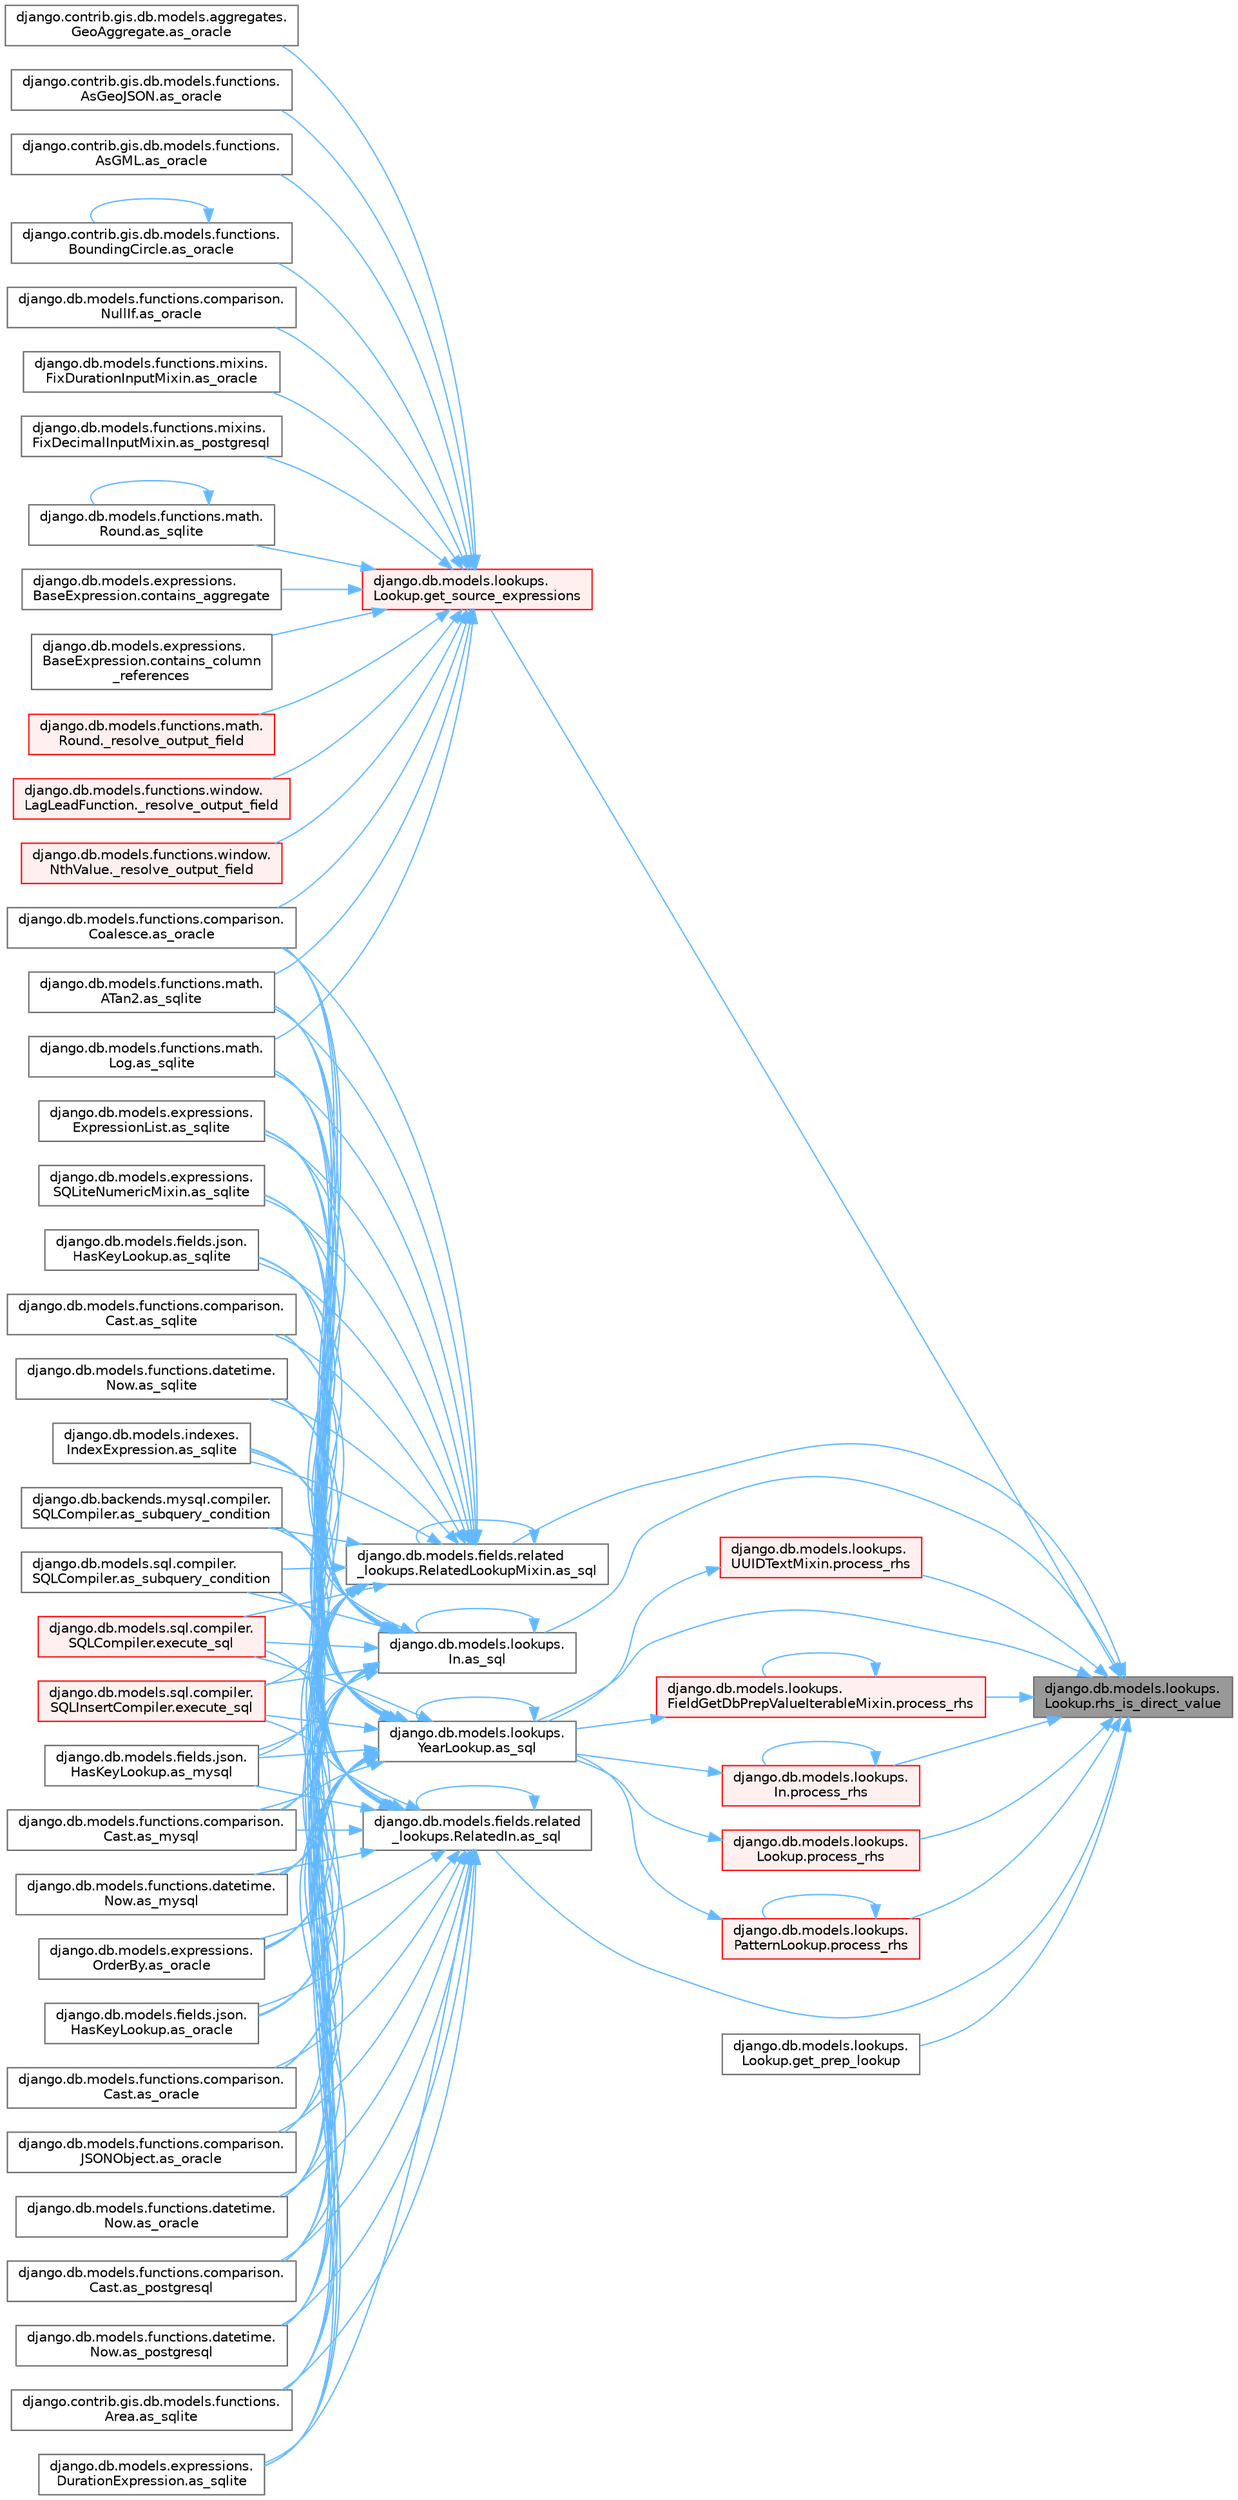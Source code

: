 digraph "django.db.models.lookups.Lookup.rhs_is_direct_value"
{
 // LATEX_PDF_SIZE
  bgcolor="transparent";
  edge [fontname=Helvetica,fontsize=10,labelfontname=Helvetica,labelfontsize=10];
  node [fontname=Helvetica,fontsize=10,shape=box,height=0.2,width=0.4];
  rankdir="RL";
  Node1 [id="Node000001",label="django.db.models.lookups.\lLookup.rhs_is_direct_value",height=0.2,width=0.4,color="gray40", fillcolor="grey60", style="filled", fontcolor="black",tooltip=" "];
  Node1 -> Node2 [id="edge1_Node000001_Node000002",dir="back",color="steelblue1",style="solid",tooltip=" "];
  Node2 [id="Node000002",label="django.db.models.fields.related\l_lookups.RelatedIn.as_sql",height=0.2,width=0.4,color="grey40", fillcolor="white", style="filled",URL="$classdjango_1_1db_1_1models_1_1fields_1_1related__lookups_1_1_related_in.html#a45d0a0e02cd48f58f7507d056c55d085",tooltip=" "];
  Node2 -> Node3 [id="edge2_Node000002_Node000003",dir="back",color="steelblue1",style="solid",tooltip=" "];
  Node3 [id="Node000003",label="django.db.models.fields.json.\lHasKeyLookup.as_mysql",height=0.2,width=0.4,color="grey40", fillcolor="white", style="filled",URL="$classdjango_1_1db_1_1models_1_1fields_1_1json_1_1_has_key_lookup.html#a10f67427287f2c0ea32513ca6f481e96",tooltip=" "];
  Node2 -> Node4 [id="edge3_Node000002_Node000004",dir="back",color="steelblue1",style="solid",tooltip=" "];
  Node4 [id="Node000004",label="django.db.models.functions.comparison.\lCast.as_mysql",height=0.2,width=0.4,color="grey40", fillcolor="white", style="filled",URL="$classdjango_1_1db_1_1models_1_1functions_1_1comparison_1_1_cast.html#a447737891e955909c6a381529a67a84e",tooltip=" "];
  Node2 -> Node5 [id="edge4_Node000002_Node000005",dir="back",color="steelblue1",style="solid",tooltip=" "];
  Node5 [id="Node000005",label="django.db.models.functions.datetime.\lNow.as_mysql",height=0.2,width=0.4,color="grey40", fillcolor="white", style="filled",URL="$classdjango_1_1db_1_1models_1_1functions_1_1datetime_1_1_now.html#a070a9334fb198086c0c4e96e9725d92b",tooltip=" "];
  Node2 -> Node6 [id="edge5_Node000002_Node000006",dir="back",color="steelblue1",style="solid",tooltip=" "];
  Node6 [id="Node000006",label="django.db.models.expressions.\lOrderBy.as_oracle",height=0.2,width=0.4,color="grey40", fillcolor="white", style="filled",URL="$classdjango_1_1db_1_1models_1_1expressions_1_1_order_by.html#af9b6ede9b0df85d6bcf54f983b3a8f6a",tooltip=" "];
  Node2 -> Node7 [id="edge6_Node000002_Node000007",dir="back",color="steelblue1",style="solid",tooltip=" "];
  Node7 [id="Node000007",label="django.db.models.fields.json.\lHasKeyLookup.as_oracle",height=0.2,width=0.4,color="grey40", fillcolor="white", style="filled",URL="$classdjango_1_1db_1_1models_1_1fields_1_1json_1_1_has_key_lookup.html#afbb88aa4fb23b3ec3acdc695c2f52398",tooltip=" "];
  Node2 -> Node8 [id="edge7_Node000002_Node000008",dir="back",color="steelblue1",style="solid",tooltip=" "];
  Node8 [id="Node000008",label="django.db.models.functions.comparison.\lCast.as_oracle",height=0.2,width=0.4,color="grey40", fillcolor="white", style="filled",URL="$classdjango_1_1db_1_1models_1_1functions_1_1comparison_1_1_cast.html#ad466cd7ca85dc257d9e2718f41a263ec",tooltip=" "];
  Node2 -> Node9 [id="edge8_Node000002_Node000009",dir="back",color="steelblue1",style="solid",tooltip=" "];
  Node9 [id="Node000009",label="django.db.models.functions.comparison.\lCoalesce.as_oracle",height=0.2,width=0.4,color="grey40", fillcolor="white", style="filled",URL="$classdjango_1_1db_1_1models_1_1functions_1_1comparison_1_1_coalesce.html#a1bbeea180ef3ef4d8ba5d51d33d6ef85",tooltip=" "];
  Node2 -> Node10 [id="edge9_Node000002_Node000010",dir="back",color="steelblue1",style="solid",tooltip=" "];
  Node10 [id="Node000010",label="django.db.models.functions.comparison.\lJSONObject.as_oracle",height=0.2,width=0.4,color="grey40", fillcolor="white", style="filled",URL="$classdjango_1_1db_1_1models_1_1functions_1_1comparison_1_1_j_s_o_n_object.html#a4b4fa1161d27b0a9bbbdd0370e9af364",tooltip=" "];
  Node2 -> Node11 [id="edge10_Node000002_Node000011",dir="back",color="steelblue1",style="solid",tooltip=" "];
  Node11 [id="Node000011",label="django.db.models.functions.datetime.\lNow.as_oracle",height=0.2,width=0.4,color="grey40", fillcolor="white", style="filled",URL="$classdjango_1_1db_1_1models_1_1functions_1_1datetime_1_1_now.html#ad5e1ae918a5c4d39f675f98280440538",tooltip=" "];
  Node2 -> Node12 [id="edge11_Node000002_Node000012",dir="back",color="steelblue1",style="solid",tooltip=" "];
  Node12 [id="Node000012",label="django.db.models.functions.comparison.\lCast.as_postgresql",height=0.2,width=0.4,color="grey40", fillcolor="white", style="filled",URL="$classdjango_1_1db_1_1models_1_1functions_1_1comparison_1_1_cast.html#ae51aa6aa6fe8ca7064d8bca2f8e05188",tooltip=" "];
  Node2 -> Node13 [id="edge12_Node000002_Node000013",dir="back",color="steelblue1",style="solid",tooltip=" "];
  Node13 [id="Node000013",label="django.db.models.functions.datetime.\lNow.as_postgresql",height=0.2,width=0.4,color="grey40", fillcolor="white", style="filled",URL="$classdjango_1_1db_1_1models_1_1functions_1_1datetime_1_1_now.html#af1402a88867fc6d69f3f56f655f37fca",tooltip=" "];
  Node2 -> Node2 [id="edge13_Node000002_Node000002",dir="back",color="steelblue1",style="solid",tooltip=" "];
  Node2 -> Node14 [id="edge14_Node000002_Node000014",dir="back",color="steelblue1",style="solid",tooltip=" "];
  Node14 [id="Node000014",label="django.contrib.gis.db.models.functions.\lArea.as_sqlite",height=0.2,width=0.4,color="grey40", fillcolor="white", style="filled",URL="$classdjango_1_1contrib_1_1gis_1_1db_1_1models_1_1functions_1_1_area.html#ab8bfa3d35d4368e04318069dd28bd2ca",tooltip=" "];
  Node2 -> Node15 [id="edge15_Node000002_Node000015",dir="back",color="steelblue1",style="solid",tooltip=" "];
  Node15 [id="Node000015",label="django.db.models.expressions.\lDurationExpression.as_sqlite",height=0.2,width=0.4,color="grey40", fillcolor="white", style="filled",URL="$classdjango_1_1db_1_1models_1_1expressions_1_1_duration_expression.html#a5f33f70ca03904ce9b2e9824652e9fff",tooltip=" "];
  Node2 -> Node16 [id="edge16_Node000002_Node000016",dir="back",color="steelblue1",style="solid",tooltip=" "];
  Node16 [id="Node000016",label="django.db.models.expressions.\lExpressionList.as_sqlite",height=0.2,width=0.4,color="grey40", fillcolor="white", style="filled",URL="$classdjango_1_1db_1_1models_1_1expressions_1_1_expression_list.html#ae577275a98dec786535830e8d24aa13e",tooltip=" "];
  Node2 -> Node17 [id="edge17_Node000002_Node000017",dir="back",color="steelblue1",style="solid",tooltip=" "];
  Node17 [id="Node000017",label="django.db.models.expressions.\lSQLiteNumericMixin.as_sqlite",height=0.2,width=0.4,color="grey40", fillcolor="white", style="filled",URL="$classdjango_1_1db_1_1models_1_1expressions_1_1_s_q_lite_numeric_mixin.html#a7c649b97074b00e095c4ee2b3bc62482",tooltip=" "];
  Node2 -> Node18 [id="edge18_Node000002_Node000018",dir="back",color="steelblue1",style="solid",tooltip=" "];
  Node18 [id="Node000018",label="django.db.models.fields.json.\lHasKeyLookup.as_sqlite",height=0.2,width=0.4,color="grey40", fillcolor="white", style="filled",URL="$classdjango_1_1db_1_1models_1_1fields_1_1json_1_1_has_key_lookup.html#aaa01efd0fa197e203c40f6f05b000141",tooltip=" "];
  Node2 -> Node19 [id="edge19_Node000002_Node000019",dir="back",color="steelblue1",style="solid",tooltip=" "];
  Node19 [id="Node000019",label="django.db.models.functions.comparison.\lCast.as_sqlite",height=0.2,width=0.4,color="grey40", fillcolor="white", style="filled",URL="$classdjango_1_1db_1_1models_1_1functions_1_1comparison_1_1_cast.html#a1943b51797a168ff6a3ad37005086d8c",tooltip=" "];
  Node2 -> Node20 [id="edge20_Node000002_Node000020",dir="back",color="steelblue1",style="solid",tooltip=" "];
  Node20 [id="Node000020",label="django.db.models.functions.datetime.\lNow.as_sqlite",height=0.2,width=0.4,color="grey40", fillcolor="white", style="filled",URL="$classdjango_1_1db_1_1models_1_1functions_1_1datetime_1_1_now.html#a5525700866738572645141dd6f2ef41c",tooltip=" "];
  Node2 -> Node21 [id="edge21_Node000002_Node000021",dir="back",color="steelblue1",style="solid",tooltip=" "];
  Node21 [id="Node000021",label="django.db.models.functions.math.\lATan2.as_sqlite",height=0.2,width=0.4,color="grey40", fillcolor="white", style="filled",URL="$classdjango_1_1db_1_1models_1_1functions_1_1math_1_1_a_tan2.html#ac343d11000341dfc431de19f416ea4b6",tooltip=" "];
  Node2 -> Node22 [id="edge22_Node000002_Node000022",dir="back",color="steelblue1",style="solid",tooltip=" "];
  Node22 [id="Node000022",label="django.db.models.functions.math.\lLog.as_sqlite",height=0.2,width=0.4,color="grey40", fillcolor="white", style="filled",URL="$classdjango_1_1db_1_1models_1_1functions_1_1math_1_1_log.html#afcc146563033738d87dd1dc17d005111",tooltip=" "];
  Node2 -> Node23 [id="edge23_Node000002_Node000023",dir="back",color="steelblue1",style="solid",tooltip=" "];
  Node23 [id="Node000023",label="django.db.models.indexes.\lIndexExpression.as_sqlite",height=0.2,width=0.4,color="grey40", fillcolor="white", style="filled",URL="$classdjango_1_1db_1_1models_1_1indexes_1_1_index_expression.html#af6e5b161cb97d0b8bce944455e8e0d53",tooltip=" "];
  Node2 -> Node24 [id="edge24_Node000002_Node000024",dir="back",color="steelblue1",style="solid",tooltip=" "];
  Node24 [id="Node000024",label="django.db.backends.mysql.compiler.\lSQLCompiler.as_subquery_condition",height=0.2,width=0.4,color="grey40", fillcolor="white", style="filled",URL="$classdjango_1_1db_1_1backends_1_1mysql_1_1compiler_1_1_s_q_l_compiler.html#ab79da4712a24ed75ce13002a54fe8d46",tooltip=" "];
  Node2 -> Node25 [id="edge25_Node000002_Node000025",dir="back",color="steelblue1",style="solid",tooltip=" "];
  Node25 [id="Node000025",label="django.db.models.sql.compiler.\lSQLCompiler.as_subquery_condition",height=0.2,width=0.4,color="grey40", fillcolor="white", style="filled",URL="$classdjango_1_1db_1_1models_1_1sql_1_1compiler_1_1_s_q_l_compiler.html#a78bdce11e05140ed74db8f5463bedfce",tooltip=" "];
  Node2 -> Node26 [id="edge26_Node000002_Node000026",dir="back",color="steelblue1",style="solid",tooltip=" "];
  Node26 [id="Node000026",label="django.db.models.sql.compiler.\lSQLCompiler.execute_sql",height=0.2,width=0.4,color="red", fillcolor="#FFF0F0", style="filled",URL="$classdjango_1_1db_1_1models_1_1sql_1_1compiler_1_1_s_q_l_compiler.html#a07cbbc7958a72203f8ebe9ba29b9356f",tooltip=" "];
  Node2 -> Node30 [id="edge27_Node000002_Node000030",dir="back",color="steelblue1",style="solid",tooltip=" "];
  Node30 [id="Node000030",label="django.db.models.sql.compiler.\lSQLInsertCompiler.execute_sql",height=0.2,width=0.4,color="red", fillcolor="#FFF0F0", style="filled",URL="$classdjango_1_1db_1_1models_1_1sql_1_1compiler_1_1_s_q_l_insert_compiler.html#a59b977e6c439adafa1c3b0092dd7074f",tooltip=" "];
  Node1 -> Node31 [id="edge28_Node000001_Node000031",dir="back",color="steelblue1",style="solid",tooltip=" "];
  Node31 [id="Node000031",label="django.db.models.fields.related\l_lookups.RelatedLookupMixin.as_sql",height=0.2,width=0.4,color="grey40", fillcolor="white", style="filled",URL="$classdjango_1_1db_1_1models_1_1fields_1_1related__lookups_1_1_related_lookup_mixin.html#a9c866a150590eacc827c35c09cd4e32d",tooltip=" "];
  Node31 -> Node3 [id="edge29_Node000031_Node000003",dir="back",color="steelblue1",style="solid",tooltip=" "];
  Node31 -> Node4 [id="edge30_Node000031_Node000004",dir="back",color="steelblue1",style="solid",tooltip=" "];
  Node31 -> Node5 [id="edge31_Node000031_Node000005",dir="back",color="steelblue1",style="solid",tooltip=" "];
  Node31 -> Node6 [id="edge32_Node000031_Node000006",dir="back",color="steelblue1",style="solid",tooltip=" "];
  Node31 -> Node7 [id="edge33_Node000031_Node000007",dir="back",color="steelblue1",style="solid",tooltip=" "];
  Node31 -> Node8 [id="edge34_Node000031_Node000008",dir="back",color="steelblue1",style="solid",tooltip=" "];
  Node31 -> Node9 [id="edge35_Node000031_Node000009",dir="back",color="steelblue1",style="solid",tooltip=" "];
  Node31 -> Node10 [id="edge36_Node000031_Node000010",dir="back",color="steelblue1",style="solid",tooltip=" "];
  Node31 -> Node11 [id="edge37_Node000031_Node000011",dir="back",color="steelblue1",style="solid",tooltip=" "];
  Node31 -> Node12 [id="edge38_Node000031_Node000012",dir="back",color="steelblue1",style="solid",tooltip=" "];
  Node31 -> Node13 [id="edge39_Node000031_Node000013",dir="back",color="steelblue1",style="solid",tooltip=" "];
  Node31 -> Node31 [id="edge40_Node000031_Node000031",dir="back",color="steelblue1",style="solid",tooltip=" "];
  Node31 -> Node14 [id="edge41_Node000031_Node000014",dir="back",color="steelblue1",style="solid",tooltip=" "];
  Node31 -> Node15 [id="edge42_Node000031_Node000015",dir="back",color="steelblue1",style="solid",tooltip=" "];
  Node31 -> Node16 [id="edge43_Node000031_Node000016",dir="back",color="steelblue1",style="solid",tooltip=" "];
  Node31 -> Node17 [id="edge44_Node000031_Node000017",dir="back",color="steelblue1",style="solid",tooltip=" "];
  Node31 -> Node18 [id="edge45_Node000031_Node000018",dir="back",color="steelblue1",style="solid",tooltip=" "];
  Node31 -> Node19 [id="edge46_Node000031_Node000019",dir="back",color="steelblue1",style="solid",tooltip=" "];
  Node31 -> Node20 [id="edge47_Node000031_Node000020",dir="back",color="steelblue1",style="solid",tooltip=" "];
  Node31 -> Node21 [id="edge48_Node000031_Node000021",dir="back",color="steelblue1",style="solid",tooltip=" "];
  Node31 -> Node22 [id="edge49_Node000031_Node000022",dir="back",color="steelblue1",style="solid",tooltip=" "];
  Node31 -> Node23 [id="edge50_Node000031_Node000023",dir="back",color="steelblue1",style="solid",tooltip=" "];
  Node31 -> Node24 [id="edge51_Node000031_Node000024",dir="back",color="steelblue1",style="solid",tooltip=" "];
  Node31 -> Node25 [id="edge52_Node000031_Node000025",dir="back",color="steelblue1",style="solid",tooltip=" "];
  Node31 -> Node26 [id="edge53_Node000031_Node000026",dir="back",color="steelblue1",style="solid",tooltip=" "];
  Node31 -> Node30 [id="edge54_Node000031_Node000030",dir="back",color="steelblue1",style="solid",tooltip=" "];
  Node1 -> Node32 [id="edge55_Node000001_Node000032",dir="back",color="steelblue1",style="solid",tooltip=" "];
  Node32 [id="Node000032",label="django.db.models.lookups.\lIn.as_sql",height=0.2,width=0.4,color="grey40", fillcolor="white", style="filled",URL="$classdjango_1_1db_1_1models_1_1lookups_1_1_in.html#a04635a74ce434d5e0f6c2d9d6ad6b308",tooltip=" "];
  Node32 -> Node3 [id="edge56_Node000032_Node000003",dir="back",color="steelblue1",style="solid",tooltip=" "];
  Node32 -> Node4 [id="edge57_Node000032_Node000004",dir="back",color="steelblue1",style="solid",tooltip=" "];
  Node32 -> Node5 [id="edge58_Node000032_Node000005",dir="back",color="steelblue1",style="solid",tooltip=" "];
  Node32 -> Node6 [id="edge59_Node000032_Node000006",dir="back",color="steelblue1",style="solid",tooltip=" "];
  Node32 -> Node7 [id="edge60_Node000032_Node000007",dir="back",color="steelblue1",style="solid",tooltip=" "];
  Node32 -> Node8 [id="edge61_Node000032_Node000008",dir="back",color="steelblue1",style="solid",tooltip=" "];
  Node32 -> Node9 [id="edge62_Node000032_Node000009",dir="back",color="steelblue1",style="solid",tooltip=" "];
  Node32 -> Node10 [id="edge63_Node000032_Node000010",dir="back",color="steelblue1",style="solid",tooltip=" "];
  Node32 -> Node11 [id="edge64_Node000032_Node000011",dir="back",color="steelblue1",style="solid",tooltip=" "];
  Node32 -> Node12 [id="edge65_Node000032_Node000012",dir="back",color="steelblue1",style="solid",tooltip=" "];
  Node32 -> Node13 [id="edge66_Node000032_Node000013",dir="back",color="steelblue1",style="solid",tooltip=" "];
  Node32 -> Node32 [id="edge67_Node000032_Node000032",dir="back",color="steelblue1",style="solid",tooltip=" "];
  Node32 -> Node14 [id="edge68_Node000032_Node000014",dir="back",color="steelblue1",style="solid",tooltip=" "];
  Node32 -> Node15 [id="edge69_Node000032_Node000015",dir="back",color="steelblue1",style="solid",tooltip=" "];
  Node32 -> Node16 [id="edge70_Node000032_Node000016",dir="back",color="steelblue1",style="solid",tooltip=" "];
  Node32 -> Node17 [id="edge71_Node000032_Node000017",dir="back",color="steelblue1",style="solid",tooltip=" "];
  Node32 -> Node18 [id="edge72_Node000032_Node000018",dir="back",color="steelblue1",style="solid",tooltip=" "];
  Node32 -> Node19 [id="edge73_Node000032_Node000019",dir="back",color="steelblue1",style="solid",tooltip=" "];
  Node32 -> Node20 [id="edge74_Node000032_Node000020",dir="back",color="steelblue1",style="solid",tooltip=" "];
  Node32 -> Node21 [id="edge75_Node000032_Node000021",dir="back",color="steelblue1",style="solid",tooltip=" "];
  Node32 -> Node22 [id="edge76_Node000032_Node000022",dir="back",color="steelblue1",style="solid",tooltip=" "];
  Node32 -> Node23 [id="edge77_Node000032_Node000023",dir="back",color="steelblue1",style="solid",tooltip=" "];
  Node32 -> Node24 [id="edge78_Node000032_Node000024",dir="back",color="steelblue1",style="solid",tooltip=" "];
  Node32 -> Node25 [id="edge79_Node000032_Node000025",dir="back",color="steelblue1",style="solid",tooltip=" "];
  Node32 -> Node26 [id="edge80_Node000032_Node000026",dir="back",color="steelblue1",style="solid",tooltip=" "];
  Node32 -> Node30 [id="edge81_Node000032_Node000030",dir="back",color="steelblue1",style="solid",tooltip=" "];
  Node1 -> Node33 [id="edge82_Node000001_Node000033",dir="back",color="steelblue1",style="solid",tooltip=" "];
  Node33 [id="Node000033",label="django.db.models.lookups.\lYearLookup.as_sql",height=0.2,width=0.4,color="grey40", fillcolor="white", style="filled",URL="$classdjango_1_1db_1_1models_1_1lookups_1_1_year_lookup.html#a0fefef3b3ac50f322fdbc4d9d150b356",tooltip=" "];
  Node33 -> Node3 [id="edge83_Node000033_Node000003",dir="back",color="steelblue1",style="solid",tooltip=" "];
  Node33 -> Node4 [id="edge84_Node000033_Node000004",dir="back",color="steelblue1",style="solid",tooltip=" "];
  Node33 -> Node5 [id="edge85_Node000033_Node000005",dir="back",color="steelblue1",style="solid",tooltip=" "];
  Node33 -> Node6 [id="edge86_Node000033_Node000006",dir="back",color="steelblue1",style="solid",tooltip=" "];
  Node33 -> Node7 [id="edge87_Node000033_Node000007",dir="back",color="steelblue1",style="solid",tooltip=" "];
  Node33 -> Node8 [id="edge88_Node000033_Node000008",dir="back",color="steelblue1",style="solid",tooltip=" "];
  Node33 -> Node9 [id="edge89_Node000033_Node000009",dir="back",color="steelblue1",style="solid",tooltip=" "];
  Node33 -> Node10 [id="edge90_Node000033_Node000010",dir="back",color="steelblue1",style="solid",tooltip=" "];
  Node33 -> Node11 [id="edge91_Node000033_Node000011",dir="back",color="steelblue1",style="solid",tooltip=" "];
  Node33 -> Node12 [id="edge92_Node000033_Node000012",dir="back",color="steelblue1",style="solid",tooltip=" "];
  Node33 -> Node13 [id="edge93_Node000033_Node000013",dir="back",color="steelblue1",style="solid",tooltip=" "];
  Node33 -> Node33 [id="edge94_Node000033_Node000033",dir="back",color="steelblue1",style="solid",tooltip=" "];
  Node33 -> Node14 [id="edge95_Node000033_Node000014",dir="back",color="steelblue1",style="solid",tooltip=" "];
  Node33 -> Node15 [id="edge96_Node000033_Node000015",dir="back",color="steelblue1",style="solid",tooltip=" "];
  Node33 -> Node16 [id="edge97_Node000033_Node000016",dir="back",color="steelblue1",style="solid",tooltip=" "];
  Node33 -> Node17 [id="edge98_Node000033_Node000017",dir="back",color="steelblue1",style="solid",tooltip=" "];
  Node33 -> Node18 [id="edge99_Node000033_Node000018",dir="back",color="steelblue1",style="solid",tooltip=" "];
  Node33 -> Node19 [id="edge100_Node000033_Node000019",dir="back",color="steelblue1",style="solid",tooltip=" "];
  Node33 -> Node20 [id="edge101_Node000033_Node000020",dir="back",color="steelblue1",style="solid",tooltip=" "];
  Node33 -> Node21 [id="edge102_Node000033_Node000021",dir="back",color="steelblue1",style="solid",tooltip=" "];
  Node33 -> Node22 [id="edge103_Node000033_Node000022",dir="back",color="steelblue1",style="solid",tooltip=" "];
  Node33 -> Node23 [id="edge104_Node000033_Node000023",dir="back",color="steelblue1",style="solid",tooltip=" "];
  Node33 -> Node24 [id="edge105_Node000033_Node000024",dir="back",color="steelblue1",style="solid",tooltip=" "];
  Node33 -> Node25 [id="edge106_Node000033_Node000025",dir="back",color="steelblue1",style="solid",tooltip=" "];
  Node33 -> Node26 [id="edge107_Node000033_Node000026",dir="back",color="steelblue1",style="solid",tooltip=" "];
  Node33 -> Node30 [id="edge108_Node000033_Node000030",dir="back",color="steelblue1",style="solid",tooltip=" "];
  Node1 -> Node34 [id="edge109_Node000001_Node000034",dir="back",color="steelblue1",style="solid",tooltip=" "];
  Node34 [id="Node000034",label="django.db.models.lookups.\lLookup.get_prep_lookup",height=0.2,width=0.4,color="grey40", fillcolor="white", style="filled",URL="$classdjango_1_1db_1_1models_1_1lookups_1_1_lookup.html#a89fac5c24d9efcec2e6d0df19029fec9",tooltip=" "];
  Node1 -> Node35 [id="edge110_Node000001_Node000035",dir="back",color="steelblue1",style="solid",tooltip=" "];
  Node35 [id="Node000035",label="django.db.models.lookups.\lLookup.get_source_expressions",height=0.2,width=0.4,color="red", fillcolor="#FFF0F0", style="filled",URL="$classdjango_1_1db_1_1models_1_1lookups_1_1_lookup.html#ab733397a7e7276a69a7092430799a22a",tooltip=" "];
  Node35 -> Node36 [id="edge111_Node000035_Node000036",dir="back",color="steelblue1",style="solid",tooltip=" "];
  Node36 [id="Node000036",label="django.db.models.functions.math.\lRound._resolve_output_field",height=0.2,width=0.4,color="red", fillcolor="#FFF0F0", style="filled",URL="$classdjango_1_1db_1_1models_1_1functions_1_1math_1_1_round.html#aa7b9332c35bc83a0f7055177fb9304e3",tooltip=" "];
  Node35 -> Node1177 [id="edge112_Node000035_Node001177",dir="back",color="steelblue1",style="solid",tooltip=" "];
  Node1177 [id="Node001177",label="django.db.models.functions.window.\lLagLeadFunction._resolve_output_field",height=0.2,width=0.4,color="red", fillcolor="#FFF0F0", style="filled",URL="$classdjango_1_1db_1_1models_1_1functions_1_1window_1_1_lag_lead_function.html#ad9fef4f0de0bae4168483d83bf154eb5",tooltip=" "];
  Node35 -> Node1178 [id="edge113_Node000035_Node001178",dir="back",color="steelblue1",style="solid",tooltip=" "];
  Node1178 [id="Node001178",label="django.db.models.functions.window.\lNthValue._resolve_output_field",height=0.2,width=0.4,color="red", fillcolor="#FFF0F0", style="filled",URL="$classdjango_1_1db_1_1models_1_1functions_1_1window_1_1_nth_value.html#a01f5c13b954177f7f499ab3a354aa38a",tooltip=" "];
  Node35 -> Node351 [id="edge114_Node000035_Node000351",dir="back",color="steelblue1",style="solid",tooltip=" "];
  Node351 [id="Node000351",label="django.contrib.gis.db.models.aggregates.\lGeoAggregate.as_oracle",height=0.2,width=0.4,color="grey40", fillcolor="white", style="filled",URL="$classdjango_1_1contrib_1_1gis_1_1db_1_1models_1_1aggregates_1_1_geo_aggregate.html#a537ce307d50a80a372c22e07a9f25fa6",tooltip=" "];
  Node35 -> Node352 [id="edge115_Node000035_Node000352",dir="back",color="steelblue1",style="solid",tooltip=" "];
  Node352 [id="Node000352",label="django.contrib.gis.db.models.functions.\lAsGeoJSON.as_oracle",height=0.2,width=0.4,color="grey40", fillcolor="white", style="filled",URL="$classdjango_1_1contrib_1_1gis_1_1db_1_1models_1_1functions_1_1_as_geo_j_s_o_n.html#ae6e5acc7a92749f69dc7b18a973ffaae",tooltip=" "];
  Node35 -> Node353 [id="edge116_Node000035_Node000353",dir="back",color="steelblue1",style="solid",tooltip=" "];
  Node353 [id="Node000353",label="django.contrib.gis.db.models.functions.\lAsGML.as_oracle",height=0.2,width=0.4,color="grey40", fillcolor="white", style="filled",URL="$classdjango_1_1contrib_1_1gis_1_1db_1_1models_1_1functions_1_1_as_g_m_l.html#a0a70238d2ad8f058ef86dbfc6e8f3566",tooltip=" "];
  Node35 -> Node354 [id="edge117_Node000035_Node000354",dir="back",color="steelblue1",style="solid",tooltip=" "];
  Node354 [id="Node000354",label="django.contrib.gis.db.models.functions.\lBoundingCircle.as_oracle",height=0.2,width=0.4,color="grey40", fillcolor="white", style="filled",URL="$classdjango_1_1contrib_1_1gis_1_1db_1_1models_1_1functions_1_1_bounding_circle.html#a63203e27009441455a424b3a41593cd6",tooltip=" "];
  Node354 -> Node354 [id="edge118_Node000354_Node000354",dir="back",color="steelblue1",style="solid",tooltip=" "];
  Node35 -> Node9 [id="edge119_Node000035_Node000009",dir="back",color="steelblue1",style="solid",tooltip=" "];
  Node35 -> Node1179 [id="edge120_Node000035_Node001179",dir="back",color="steelblue1",style="solid",tooltip=" "];
  Node1179 [id="Node001179",label="django.db.models.functions.comparison.\lNullIf.as_oracle",height=0.2,width=0.4,color="grey40", fillcolor="white", style="filled",URL="$classdjango_1_1db_1_1models_1_1functions_1_1comparison_1_1_null_if.html#a61867c3acf8c0e19cbc06115618e395b",tooltip=" "];
  Node35 -> Node75 [id="edge121_Node000035_Node000075",dir="back",color="steelblue1",style="solid",tooltip=" "];
  Node75 [id="Node000075",label="django.db.models.functions.mixins.\lFixDurationInputMixin.as_oracle",height=0.2,width=0.4,color="grey40", fillcolor="white", style="filled",URL="$classdjango_1_1db_1_1models_1_1functions_1_1mixins_1_1_fix_duration_input_mixin.html#a2e5d6957724a89d03541cc897b6e6e53",tooltip=" "];
  Node35 -> Node358 [id="edge122_Node000035_Node000358",dir="back",color="steelblue1",style="solid",tooltip=" "];
  Node358 [id="Node000358",label="django.db.models.functions.mixins.\lFixDecimalInputMixin.as_postgresql",height=0.2,width=0.4,color="grey40", fillcolor="white", style="filled",URL="$classdjango_1_1db_1_1models_1_1functions_1_1mixins_1_1_fix_decimal_input_mixin.html#a064b38a679e55776f87518bc24a2f4a0",tooltip=" "];
  Node35 -> Node21 [id="edge123_Node000035_Node000021",dir="back",color="steelblue1",style="solid",tooltip=" "];
  Node35 -> Node22 [id="edge124_Node000035_Node000022",dir="back",color="steelblue1",style="solid",tooltip=" "];
  Node35 -> Node1180 [id="edge125_Node000035_Node001180",dir="back",color="steelblue1",style="solid",tooltip=" "];
  Node1180 [id="Node001180",label="django.db.models.functions.math.\lRound.as_sqlite",height=0.2,width=0.4,color="grey40", fillcolor="white", style="filled",URL="$classdjango_1_1db_1_1models_1_1functions_1_1math_1_1_round.html#a287d7884d03a3cb2338f8327d36ab7f4",tooltip=" "];
  Node1180 -> Node1180 [id="edge126_Node001180_Node001180",dir="back",color="steelblue1",style="solid",tooltip=" "];
  Node35 -> Node1181 [id="edge127_Node000035_Node001181",dir="back",color="steelblue1",style="solid",tooltip=" "];
  Node1181 [id="Node001181",label="django.db.models.expressions.\lBaseExpression.contains_aggregate",height=0.2,width=0.4,color="grey40", fillcolor="white", style="filled",URL="$classdjango_1_1db_1_1models_1_1expressions_1_1_base_expression.html#af76d4a76e3f54db9a32b8d5ee2b87948",tooltip=" "];
  Node35 -> Node1182 [id="edge128_Node000035_Node001182",dir="back",color="steelblue1",style="solid",tooltip=" "];
  Node1182 [id="Node001182",label="django.db.models.expressions.\lBaseExpression.contains_column\l_references",height=0.2,width=0.4,color="grey40", fillcolor="white", style="filled",URL="$classdjango_1_1db_1_1models_1_1expressions_1_1_base_expression.html#af5c4b142fefb4788abf2261a2582dfe9",tooltip=" "];
  Node1 -> Node1223 [id="edge129_Node000001_Node001223",dir="back",color="steelblue1",style="solid",tooltip=" "];
  Node1223 [id="Node001223",label="django.db.models.lookups.\lFieldGetDbPrepValueIterableMixin.process_rhs",height=0.2,width=0.4,color="red", fillcolor="#FFF0F0", style="filled",URL="$classdjango_1_1db_1_1models_1_1lookups_1_1_field_get_db_prep_value_iterable_mixin.html#a76dd22d874659802384fb89029c8d724",tooltip=" "];
  Node1223 -> Node33 [id="edge130_Node001223_Node000033",dir="back",color="steelblue1",style="solid",tooltip=" "];
  Node1223 -> Node1223 [id="edge131_Node001223_Node001223",dir="back",color="steelblue1",style="solid",tooltip=" "];
  Node1 -> Node1231 [id="edge132_Node000001_Node001231",dir="back",color="steelblue1",style="solid",tooltip=" "];
  Node1231 [id="Node001231",label="django.db.models.lookups.\lIn.process_rhs",height=0.2,width=0.4,color="red", fillcolor="#FFF0F0", style="filled",URL="$classdjango_1_1db_1_1models_1_1lookups_1_1_in.html#ae7e1a94f83054ffbedfff43a0721c912",tooltip=" "];
  Node1231 -> Node33 [id="edge133_Node001231_Node000033",dir="back",color="steelblue1",style="solid",tooltip=" "];
  Node1231 -> Node1231 [id="edge134_Node001231_Node001231",dir="back",color="steelblue1",style="solid",tooltip=" "];
  Node1 -> Node1234 [id="edge135_Node000001_Node001234",dir="back",color="steelblue1",style="solid",tooltip=" "];
  Node1234 [id="Node001234",label="django.db.models.lookups.\lLookup.process_rhs",height=0.2,width=0.4,color="red", fillcolor="#FFF0F0", style="filled",URL="$classdjango_1_1db_1_1models_1_1lookups_1_1_lookup.html#aa6ff4cb8bbc9f358bb5ad9177803c249",tooltip=" "];
  Node1234 -> Node33 [id="edge136_Node001234_Node000033",dir="back",color="steelblue1",style="solid",tooltip=" "];
  Node1 -> Node3179 [id="edge137_Node000001_Node003179",dir="back",color="steelblue1",style="solid",tooltip=" "];
  Node3179 [id="Node003179",label="django.db.models.lookups.\lPatternLookup.process_rhs",height=0.2,width=0.4,color="red", fillcolor="#FFF0F0", style="filled",URL="$classdjango_1_1db_1_1models_1_1lookups_1_1_pattern_lookup.html#ac335c874da18eb57830bbc3fd82e3da9",tooltip=" "];
  Node3179 -> Node33 [id="edge138_Node003179_Node000033",dir="back",color="steelblue1",style="solid",tooltip=" "];
  Node3179 -> Node3179 [id="edge139_Node003179_Node003179",dir="back",color="steelblue1",style="solid",tooltip=" "];
  Node1 -> Node3180 [id="edge140_Node000001_Node003180",dir="back",color="steelblue1",style="solid",tooltip=" "];
  Node3180 [id="Node003180",label="django.db.models.lookups.\lUUIDTextMixin.process_rhs",height=0.2,width=0.4,color="red", fillcolor="#FFF0F0", style="filled",URL="$classdjango_1_1db_1_1models_1_1lookups_1_1_u_u_i_d_text_mixin.html#a07c61a8aef73220c7d1b513b456e2dc0",tooltip=" "];
  Node3180 -> Node33 [id="edge141_Node003180_Node000033",dir="back",color="steelblue1",style="solid",tooltip=" "];
}
